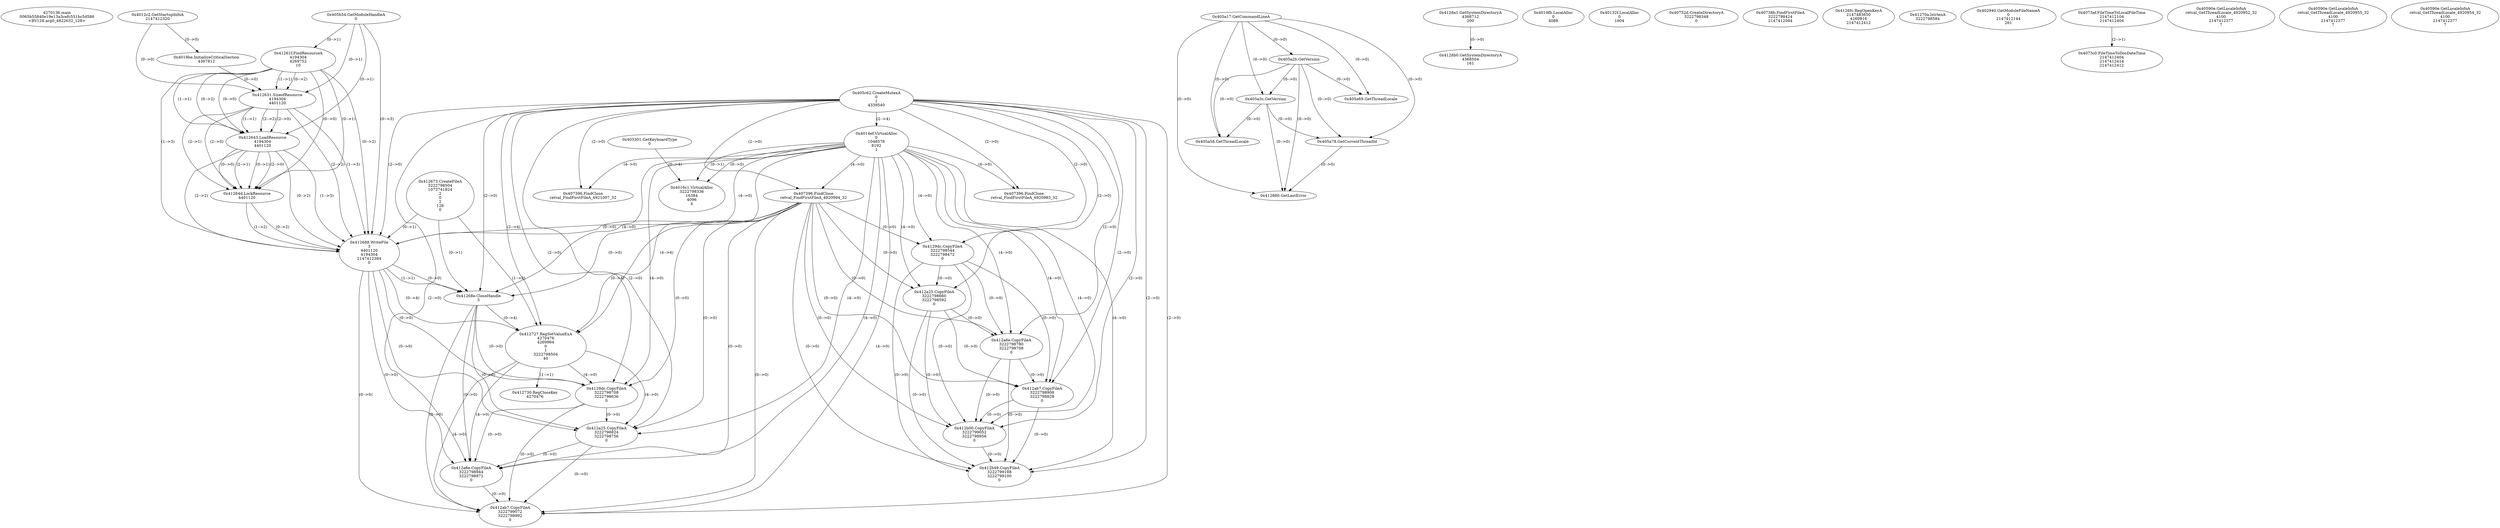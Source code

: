 // Global SCDG with merge call
digraph {
	0 [label="4270136.main
0065b55840e19e13a3cefc551bc5d586
<BV128 arg0_4822632_128>"]
	1 [label="0x405b54.GetModuleHandleA
0"]
	2 [label="0x403301.GetKeyboardType
0"]
	3 [label="0x405a17.GetCommandLineA
"]
	4 [label="0x4012c2.GetStartupInfoA
2147412320"]
	5 [label="0x405a2b.GetVersion
"]
	3 -> 5 [label="(0-->0)"]
	6 [label="0x405a3c.GetVersion
"]
	3 -> 6 [label="(0-->0)"]
	5 -> 6 [label="(0-->0)"]
	7 [label="0x405a78.GetCurrentThreadId
"]
	3 -> 7 [label="(0-->0)"]
	5 -> 7 [label="(0-->0)"]
	6 -> 7 [label="(0-->0)"]
	8 [label="0x405c62.CreateMutexA
0
1
4339540"]
	9 [label="0x412880.GetLastError
"]
	3 -> 9 [label="(0-->0)"]
	5 -> 9 [label="(0-->0)"]
	6 -> 9 [label="(0-->0)"]
	7 -> 9 [label="(0-->0)"]
	10 [label="0x4128a1.GetSystemDirectoryA
4368712
200"]
	11 [label="0x4128b0.GetSystemDirectoryA
4368504
161"]
	10 -> 11 [label="(0-->0)"]
	12 [label="0x4019be.InitializeCriticalSection
4367812"]
	4 -> 12 [label="(0-->0)"]
	13 [label="0x4019fb.LocalAlloc
0
4088"]
	14 [label="0x4014ef.VirtualAlloc
0
1048576
8192
1"]
	8 -> 14 [label="(2-->4)"]
	15 [label="0x40132f.LocalAlloc
0
1604"]
	16 [label="0x4016c1.VirtualAlloc
3222798336
16384
4096
4"]
	14 -> 16 [label="(0-->1)"]
	2 -> 16 [label="(0-->4)"]
	14 -> 16 [label="(0-->0)"]
	17 [label="0x40752d.CreateDirectoryA
3222798348
0"]
	18 [label="0x40738b.FindFirstFileA
3222798424
2147412084"]
	19 [label="0x407396.FindClose
retval_FindFirstFileA_4920994_32"]
	8 -> 19 [label="(2-->0)"]
	14 -> 19 [label="(4-->0)"]
	20 [label="0x41261f.FindResourceA
4194304
4269752
10"]
	1 -> 20 [label="(0-->1)"]
	21 [label="0x412631.SizeofResource
4194304
4401120"]
	1 -> 21 [label="(0-->1)"]
	20 -> 21 [label="(1-->1)"]
	20 -> 21 [label="(0-->2)"]
	4 -> 21 [label="(0-->0)"]
	12 -> 21 [label="(0-->0)"]
	22 [label="0x412643.LoadResource
4194304
4401120"]
	1 -> 22 [label="(0-->1)"]
	20 -> 22 [label="(1-->1)"]
	21 -> 22 [label="(1-->1)"]
	20 -> 22 [label="(0-->2)"]
	21 -> 22 [label="(2-->2)"]
	20 -> 22 [label="(0-->0)"]
	21 -> 22 [label="(2-->0)"]
	23 [label="0x41264d.LockResource
4401120"]
	20 -> 23 [label="(0-->1)"]
	21 -> 23 [label="(2-->1)"]
	22 -> 23 [label="(2-->1)"]
	22 -> 23 [label="(0-->1)"]
	20 -> 23 [label="(0-->0)"]
	21 -> 23 [label="(2-->0)"]
	22 -> 23 [label="(2-->0)"]
	22 -> 23 [label="(0-->0)"]
	24 [label="0x412673.CreateFileA
3222798504
1073741824
2
0
2
128
0"]
	25 [label="0x412688.WriteFile
3
4401120
4194304
2147412384
0"]
	24 -> 25 [label="(0-->1)"]
	20 -> 25 [label="(0-->2)"]
	21 -> 25 [label="(2-->2)"]
	22 -> 25 [label="(2-->2)"]
	22 -> 25 [label="(0-->2)"]
	23 -> 25 [label="(1-->2)"]
	23 -> 25 [label="(0-->2)"]
	1 -> 25 [label="(0-->3)"]
	20 -> 25 [label="(1-->3)"]
	21 -> 25 [label="(1-->3)"]
	22 -> 25 [label="(1-->3)"]
	8 -> 25 [label="(2-->0)"]
	14 -> 25 [label="(4-->0)"]
	19 -> 25 [label="(0-->0)"]
	26 [label="0x41268e.CloseHandle
3"]
	24 -> 26 [label="(0-->1)"]
	25 -> 26 [label="(1-->1)"]
	8 -> 26 [label="(2-->0)"]
	14 -> 26 [label="(4-->0)"]
	19 -> 26 [label="(0-->0)"]
	25 -> 26 [label="(0-->0)"]
	27 [label="0x4126fc.RegOpenKeyA
2147483650
4269916
2147412412"]
	28 [label="0x41270a.lstrlenA
3222798584"]
	29 [label="0x412727.RegSetValueExA
4270476
4269964
0
1
3222798504
40"]
	8 -> 29 [label="(2-->4)"]
	14 -> 29 [label="(4-->4)"]
	19 -> 29 [label="(0-->4)"]
	25 -> 29 [label="(0-->4)"]
	26 -> 29 [label="(0-->4)"]
	24 -> 29 [label="(1-->5)"]
	30 [label="0x412730.RegCloseKey
4270476"]
	29 -> 30 [label="(1-->1)"]
	31 [label="0x402940.GetModuleFileNameA
0
2147412144
261"]
	32 [label="0x4129dc.CopyFileA
3222798708
3222798636
0"]
	8 -> 32 [label="(2-->0)"]
	14 -> 32 [label="(4-->0)"]
	19 -> 32 [label="(0-->0)"]
	25 -> 32 [label="(0-->0)"]
	26 -> 32 [label="(0-->0)"]
	29 -> 32 [label="(4-->0)"]
	33 [label="0x412a25.CopyFileA
3222798824
3222798756
0"]
	8 -> 33 [label="(2-->0)"]
	14 -> 33 [label="(4-->0)"]
	19 -> 33 [label="(0-->0)"]
	25 -> 33 [label="(0-->0)"]
	26 -> 33 [label="(0-->0)"]
	29 -> 33 [label="(4-->0)"]
	32 -> 33 [label="(0-->0)"]
	34 [label="0x412a6e.CopyFileA
3222798944
3222798872
0"]
	8 -> 34 [label="(2-->0)"]
	14 -> 34 [label="(4-->0)"]
	19 -> 34 [label="(0-->0)"]
	25 -> 34 [label="(0-->0)"]
	26 -> 34 [label="(0-->0)"]
	29 -> 34 [label="(4-->0)"]
	32 -> 34 [label="(0-->0)"]
	33 -> 34 [label="(0-->0)"]
	35 [label="0x412ab7.CopyFileA
3222799072
3222798992
0"]
	8 -> 35 [label="(2-->0)"]
	14 -> 35 [label="(4-->0)"]
	19 -> 35 [label="(0-->0)"]
	25 -> 35 [label="(0-->0)"]
	26 -> 35 [label="(0-->0)"]
	29 -> 35 [label="(4-->0)"]
	32 -> 35 [label="(0-->0)"]
	33 -> 35 [label="(0-->0)"]
	34 -> 35 [label="(0-->0)"]
	36 [label="0x4073af.FileTimeToLocalFileTime
2147412104
2147412404"]
	37 [label="0x4073c0.FileTimeToDosDateTime
2147412404
2147412414
2147412412"]
	36 -> 37 [label="(2-->1)"]
	38 [label="0x407396.FindClose
retval_FindFirstFileA_4920983_32"]
	8 -> 38 [label="(2-->0)"]
	14 -> 38 [label="(4-->0)"]
	39 [label="0x4129dc.CopyFileA
3222798544
3222798472
0"]
	8 -> 39 [label="(2-->0)"]
	14 -> 39 [label="(4-->0)"]
	19 -> 39 [label="(0-->0)"]
	40 [label="0x412a25.CopyFileA
3222798660
3222798592
0"]
	8 -> 40 [label="(2-->0)"]
	14 -> 40 [label="(4-->0)"]
	19 -> 40 [label="(0-->0)"]
	39 -> 40 [label="(0-->0)"]
	41 [label="0x412a6e.CopyFileA
3222798780
3222798708
0"]
	8 -> 41 [label="(2-->0)"]
	14 -> 41 [label="(4-->0)"]
	19 -> 41 [label="(0-->0)"]
	39 -> 41 [label="(0-->0)"]
	40 -> 41 [label="(0-->0)"]
	42 [label="0x412ab7.CopyFileA
3222798908
3222798828
0"]
	8 -> 42 [label="(2-->0)"]
	14 -> 42 [label="(4-->0)"]
	19 -> 42 [label="(0-->0)"]
	39 -> 42 [label="(0-->0)"]
	40 -> 42 [label="(0-->0)"]
	41 -> 42 [label="(0-->0)"]
	43 [label="0x412b00.CopyFileA
3222799052
3222798956
0"]
	8 -> 43 [label="(2-->0)"]
	14 -> 43 [label="(4-->0)"]
	19 -> 43 [label="(0-->0)"]
	39 -> 43 [label="(0-->0)"]
	40 -> 43 [label="(0-->0)"]
	41 -> 43 [label="(0-->0)"]
	42 -> 43 [label="(0-->0)"]
	44 [label="0x412b49.CopyFileA
3222799188
3222799100
0"]
	8 -> 44 [label="(2-->0)"]
	14 -> 44 [label="(4-->0)"]
	19 -> 44 [label="(0-->0)"]
	39 -> 44 [label="(0-->0)"]
	40 -> 44 [label="(0-->0)"]
	41 -> 44 [label="(0-->0)"]
	42 -> 44 [label="(0-->0)"]
	43 -> 44 [label="(0-->0)"]
	45 [label="0x405a69.GetThreadLocale
"]
	3 -> 45 [label="(0-->0)"]
	5 -> 45 [label="(0-->0)"]
	46 [label="0x40590e.GetLocaleInfoA
retval_GetThreadLocale_4920952_32
4100
2147412377
7"]
	47 [label="0x407396.FindClose
retval_FindFirstFileA_4921007_32"]
	8 -> 47 [label="(2-->0)"]
	14 -> 47 [label="(4-->0)"]
	48 [label="0x405a58.GetThreadLocale
"]
	3 -> 48 [label="(0-->0)"]
	5 -> 48 [label="(0-->0)"]
	6 -> 48 [label="(0-->0)"]
	49 [label="0x40590e.GetLocaleInfoA
retval_GetThreadLocale_4920955_32
4100
2147412377
7"]
	50 [label="0x40590e.GetLocaleInfoA
retval_GetThreadLocale_4920954_32
4100
2147412377
7"]
}
